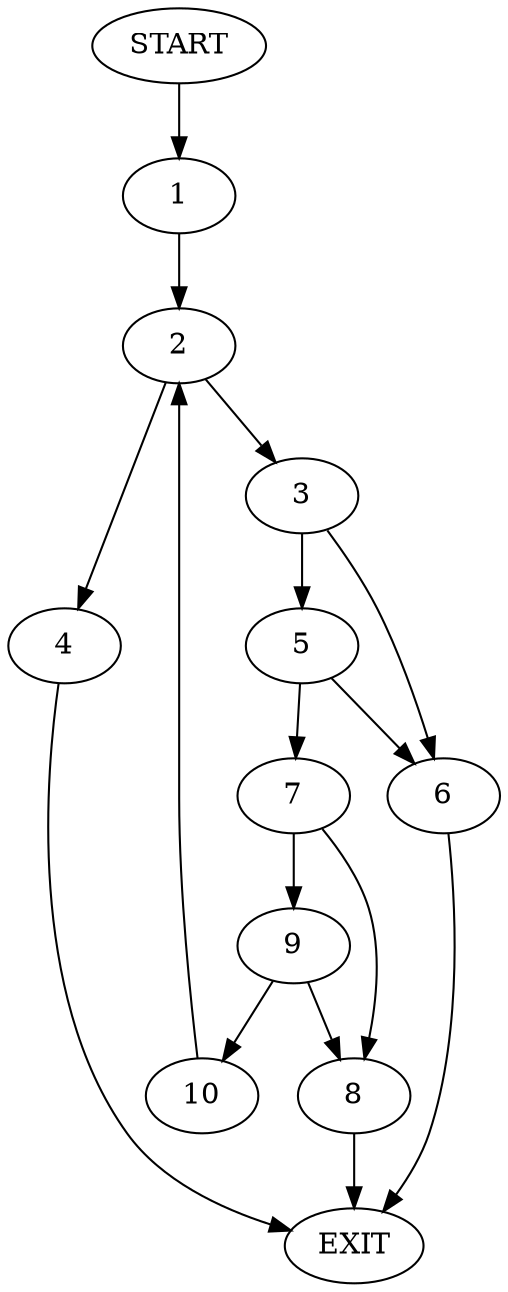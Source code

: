 digraph {
0 [label="START"]
11 [label="EXIT"]
0 -> 1
1 -> 2
2 -> 3
2 -> 4
3 -> 5
3 -> 6
4 -> 11
5 -> 6
5 -> 7
6 -> 11
7 -> 8
7 -> 9
8 -> 11
9 -> 8
9 -> 10
10 -> 2
}
